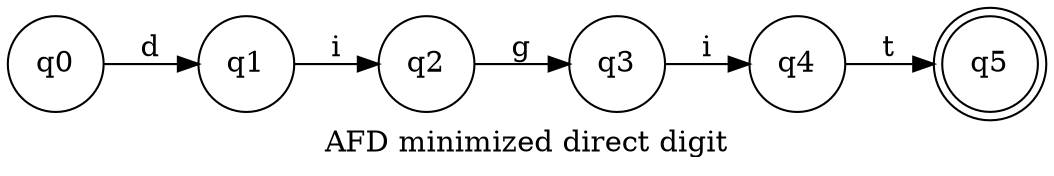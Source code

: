 // AFN
digraph {
	rankdir=LR
	label="AFD minimized direct digit"
	1688050394864 [label=q0 shape=circle]
	1688050394672 [label=q1 shape=circle]
	1688050394384 [label=q2 shape=circle]
	1688050392896 [label=q3 shape=circle]
	1688050393760 [label=q4 shape=circle]
	1688050395392 [label=q5 shape=doublecircle]
	1688050393760 -> 1688050395392 [label=t]
	1688050392896 -> 1688050393760 [label=i]
	1688050394384 -> 1688050392896 [label=g]
	1688050394672 -> 1688050394384 [label=i]
	1688050394864 -> 1688050394672 [label=d]
}
